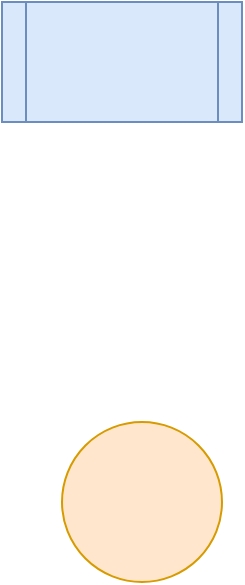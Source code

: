 <mxfile version="10.4.2" type="github"><diagram id="yLzIkPDJmfOF_HmzC2br" name="Page-1"><mxGraphModel dx="1126" dy="623" grid="1" gridSize="10" guides="1" tooltips="1" connect="1" arrows="1" fold="1" page="1" pageScale="1" pageWidth="827" pageHeight="1169" math="0" shadow="0"><root><mxCell id="0"/><mxCell id="1" parent="0"/><mxCell id="Gryc1IuxwbTZSD-BRPf2-1" value="" style="ellipse;whiteSpace=wrap;html=1;aspect=fixed;fillColor=#ffe6cc;strokeColor=#d79b00;" vertex="1" parent="1"><mxGeometry x="240" y="400" width="80" height="80" as="geometry"/></mxCell><mxCell id="Gryc1IuxwbTZSD-BRPf2-2" value="" style="shape=process;whiteSpace=wrap;html=1;backgroundOutline=1;fillColor=#dae8fc;strokeColor=#6c8ebf;" vertex="1" parent="1"><mxGeometry x="210" y="190" width="120" height="60" as="geometry"/></mxCell></root></mxGraphModel></diagram></mxfile>